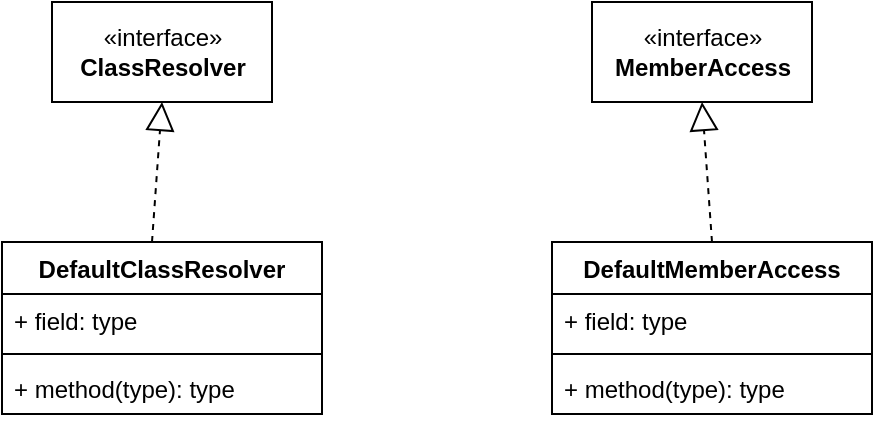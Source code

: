 <mxfile version="13.9.8" type="device"><diagram id="ZoCp66CGjqQh-BNat9z5" name="第 1 页"><mxGraphModel dx="818" dy="406" grid="1" gridSize="10" guides="1" tooltips="1" connect="1" arrows="1" fold="1" page="1" pageScale="1" pageWidth="33000" pageHeight="46810" math="0" shadow="0"><root><mxCell id="0"/><mxCell id="1" parent="0"/><mxCell id="jK9CHsZLS6W7g-LUN2WB-1" value="«interface»&lt;br&gt;&lt;b&gt;ClassResolver&lt;/b&gt;" style="html=1;" vertex="1" parent="1"><mxGeometry x="480" y="230" width="110" height="50" as="geometry"/></mxCell><mxCell id="jK9CHsZLS6W7g-LUN2WB-2" value="DefaultClassResolver" style="swimlane;fontStyle=1;align=center;verticalAlign=top;childLayout=stackLayout;horizontal=1;startSize=26;horizontalStack=0;resizeParent=1;resizeParentMax=0;resizeLast=0;collapsible=1;marginBottom=0;" vertex="1" parent="1"><mxGeometry x="455" y="350" width="160" height="86" as="geometry"/></mxCell><mxCell id="jK9CHsZLS6W7g-LUN2WB-7" value="" style="endArrow=block;dashed=1;endFill=0;endSize=12;html=1;entryX=0.5;entryY=1;entryDx=0;entryDy=0;" edge="1" parent="jK9CHsZLS6W7g-LUN2WB-2" target="jK9CHsZLS6W7g-LUN2WB-1"><mxGeometry width="160" relative="1" as="geometry"><mxPoint x="75" as="sourcePoint"/><mxPoint x="235" as="targetPoint"/></mxGeometry></mxCell><mxCell id="jK9CHsZLS6W7g-LUN2WB-3" value="+ field: type" style="text;strokeColor=none;fillColor=none;align=left;verticalAlign=top;spacingLeft=4;spacingRight=4;overflow=hidden;rotatable=0;points=[[0,0.5],[1,0.5]];portConstraint=eastwest;" vertex="1" parent="jK9CHsZLS6W7g-LUN2WB-2"><mxGeometry y="26" width="160" height="26" as="geometry"/></mxCell><mxCell id="jK9CHsZLS6W7g-LUN2WB-4" value="" style="line;strokeWidth=1;fillColor=none;align=left;verticalAlign=middle;spacingTop=-1;spacingLeft=3;spacingRight=3;rotatable=0;labelPosition=right;points=[];portConstraint=eastwest;" vertex="1" parent="jK9CHsZLS6W7g-LUN2WB-2"><mxGeometry y="52" width="160" height="8" as="geometry"/></mxCell><mxCell id="jK9CHsZLS6W7g-LUN2WB-5" value="+ method(type): type" style="text;strokeColor=none;fillColor=none;align=left;verticalAlign=top;spacingLeft=4;spacingRight=4;overflow=hidden;rotatable=0;points=[[0,0.5],[1,0.5]];portConstraint=eastwest;" vertex="1" parent="jK9CHsZLS6W7g-LUN2WB-2"><mxGeometry y="60" width="160" height="26" as="geometry"/></mxCell><mxCell id="jK9CHsZLS6W7g-LUN2WB-8" value="«interface»&lt;br&gt;&lt;b&gt;MemberAccess&lt;/b&gt;" style="html=1;" vertex="1" parent="1"><mxGeometry x="750" y="230" width="110" height="50" as="geometry"/></mxCell><mxCell id="jK9CHsZLS6W7g-LUN2WB-9" value="DefaultMemberAccess" style="swimlane;fontStyle=1;align=center;verticalAlign=top;childLayout=stackLayout;horizontal=1;startSize=26;horizontalStack=0;resizeParent=1;resizeParentMax=0;resizeLast=0;collapsible=1;marginBottom=0;" vertex="1" parent="1"><mxGeometry x="730" y="350" width="160" height="86" as="geometry"/></mxCell><mxCell id="jK9CHsZLS6W7g-LUN2WB-13" value="" style="endArrow=block;dashed=1;endFill=0;endSize=12;html=1;entryX=0.5;entryY=1;entryDx=0;entryDy=0;" edge="1" parent="jK9CHsZLS6W7g-LUN2WB-9" target="jK9CHsZLS6W7g-LUN2WB-8"><mxGeometry width="160" relative="1" as="geometry"><mxPoint x="80" as="sourcePoint"/><mxPoint x="240" as="targetPoint"/></mxGeometry></mxCell><mxCell id="jK9CHsZLS6W7g-LUN2WB-10" value="+ field: type" style="text;strokeColor=none;fillColor=none;align=left;verticalAlign=top;spacingLeft=4;spacingRight=4;overflow=hidden;rotatable=0;points=[[0,0.5],[1,0.5]];portConstraint=eastwest;" vertex="1" parent="jK9CHsZLS6W7g-LUN2WB-9"><mxGeometry y="26" width="160" height="26" as="geometry"/></mxCell><mxCell id="jK9CHsZLS6W7g-LUN2WB-11" value="" style="line;strokeWidth=1;fillColor=none;align=left;verticalAlign=middle;spacingTop=-1;spacingLeft=3;spacingRight=3;rotatable=0;labelPosition=right;points=[];portConstraint=eastwest;" vertex="1" parent="jK9CHsZLS6W7g-LUN2WB-9"><mxGeometry y="52" width="160" height="8" as="geometry"/></mxCell><mxCell id="jK9CHsZLS6W7g-LUN2WB-12" value="+ method(type): type" style="text;strokeColor=none;fillColor=none;align=left;verticalAlign=top;spacingLeft=4;spacingRight=4;overflow=hidden;rotatable=0;points=[[0,0.5],[1,0.5]];portConstraint=eastwest;" vertex="1" parent="jK9CHsZLS6W7g-LUN2WB-9"><mxGeometry y="60" width="160" height="26" as="geometry"/></mxCell></root></mxGraphModel></diagram></mxfile>